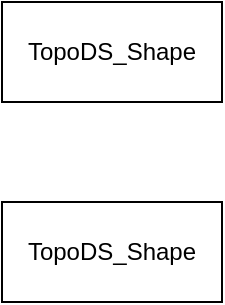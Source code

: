 <mxfile version="22.1.16" type="github">
  <diagram name="第 1 页" id="4IzTvajsjG1UP3_wFrZi">
    <mxGraphModel dx="1102" dy="602" grid="1" gridSize="10" guides="1" tooltips="1" connect="1" arrows="1" fold="1" page="1" pageScale="1" pageWidth="827" pageHeight="1169" math="0" shadow="0">
      <root>
        <mxCell id="0" />
        <mxCell id="1" parent="0" />
        <mxCell id="3BYM25Fl3wODkG4y-Ge8-1" value="TopoDS_Shape" style="html=1;whiteSpace=wrap;" vertex="1" parent="1">
          <mxGeometry x="250" y="250" width="110" height="50" as="geometry" />
        </mxCell>
        <mxCell id="3BYM25Fl3wODkG4y-Ge8-3" value="TopoDS_Shape" style="html=1;whiteSpace=wrap;" vertex="1" parent="1">
          <mxGeometry x="250" y="350" width="110" height="50" as="geometry" />
        </mxCell>
      </root>
    </mxGraphModel>
  </diagram>
</mxfile>
